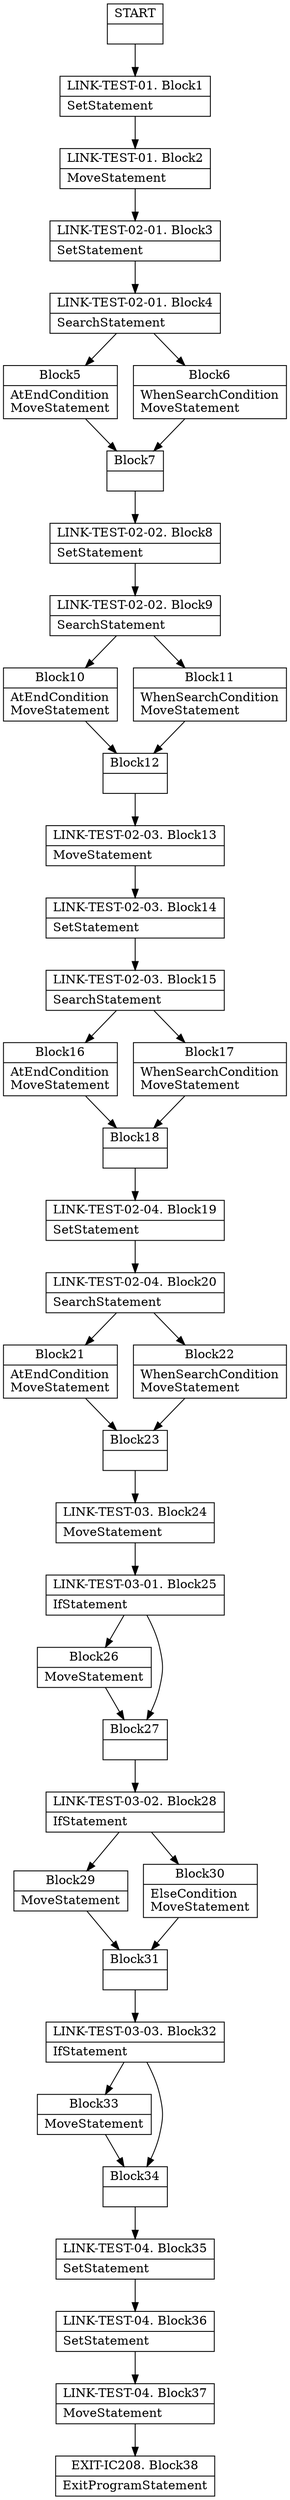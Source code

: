 digraph Cfg {
node [
shape = "record"
]

edge [
arrowtail = "empty"
]
Block0 [
label = "{START|}"
]
Block1 [
label = "{LINK-TEST-01. Block1|SetStatement\l}"
]
Block2 [
label = "{LINK-TEST-01. Block2|MoveStatement\l}"
]
Block3 [
label = "{LINK-TEST-02-01. Block3|SetStatement\l}"
]
Block4 [
label = "{LINK-TEST-02-01. Block4|SearchStatement\l}"
]
Block5 [
label = "{Block5|AtEndCondition\lMoveStatement\l}"
]
Block7 [
label = "{Block7|}"
]
Block8 [
label = "{LINK-TEST-02-02. Block8|SetStatement\l}"
]
Block9 [
label = "{LINK-TEST-02-02. Block9|SearchStatement\l}"
]
Block10 [
label = "{Block10|AtEndCondition\lMoveStatement\l}"
]
Block12 [
label = "{Block12|}"
]
Block13 [
label = "{LINK-TEST-02-03. Block13|MoveStatement\l}"
]
Block14 [
label = "{LINK-TEST-02-03. Block14|SetStatement\l}"
]
Block15 [
label = "{LINK-TEST-02-03. Block15|SearchStatement\l}"
]
Block16 [
label = "{Block16|AtEndCondition\lMoveStatement\l}"
]
Block18 [
label = "{Block18|}"
]
Block19 [
label = "{LINK-TEST-02-04. Block19|SetStatement\l}"
]
Block20 [
label = "{LINK-TEST-02-04. Block20|SearchStatement\l}"
]
Block21 [
label = "{Block21|AtEndCondition\lMoveStatement\l}"
]
Block23 [
label = "{Block23|}"
]
Block24 [
label = "{LINK-TEST-03. Block24|MoveStatement\l}"
]
Block25 [
label = "{LINK-TEST-03-01. Block25|IfStatement\l}"
]
Block26 [
label = "{Block26|MoveStatement\l}"
]
Block27 [
label = "{Block27|}"
]
Block28 [
label = "{LINK-TEST-03-02. Block28|IfStatement\l}"
]
Block29 [
label = "{Block29|MoveStatement\l}"
]
Block31 [
label = "{Block31|}"
]
Block32 [
label = "{LINK-TEST-03-03. Block32|IfStatement\l}"
]
Block33 [
label = "{Block33|MoveStatement\l}"
]
Block34 [
label = "{Block34|}"
]
Block35 [
label = "{LINK-TEST-04. Block35|SetStatement\l}"
]
Block36 [
label = "{LINK-TEST-04. Block36|SetStatement\l}"
]
Block37 [
label = "{LINK-TEST-04. Block37|MoveStatement\l}"
]
Block38 [
label = "{EXIT-IC208. Block38|ExitProgramStatement\l}"
]
Block30 [
label = "{Block30|ElseCondition\lMoveStatement\l}"
]
Block22 [
label = "{Block22|WhenSearchCondition\lMoveStatement\l}"
]
Block17 [
label = "{Block17|WhenSearchCondition\lMoveStatement\l}"
]
Block11 [
label = "{Block11|WhenSearchCondition\lMoveStatement\l}"
]
Block6 [
label = "{Block6|WhenSearchCondition\lMoveStatement\l}"
]
Block0 -> Block1
Block1 -> Block2
Block2 -> Block3
Block3 -> Block4
Block4 -> Block5
Block4 -> Block6
Block5 -> Block7
Block7 -> Block8
Block8 -> Block9
Block9 -> Block10
Block9 -> Block11
Block10 -> Block12
Block12 -> Block13
Block13 -> Block14
Block14 -> Block15
Block15 -> Block16
Block15 -> Block17
Block16 -> Block18
Block18 -> Block19
Block19 -> Block20
Block20 -> Block21
Block20 -> Block22
Block21 -> Block23
Block23 -> Block24
Block24 -> Block25
Block25 -> Block26
Block25 -> Block27
Block26 -> Block27
Block27 -> Block28
Block28 -> Block29
Block28 -> Block30
Block29 -> Block31
Block31 -> Block32
Block32 -> Block33
Block32 -> Block34
Block33 -> Block34
Block34 -> Block35
Block35 -> Block36
Block36 -> Block37
Block37 -> Block38
Block30 -> Block31
Block22 -> Block23
Block17 -> Block18
Block11 -> Block12
Block6 -> Block7

}
